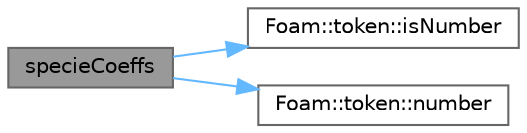 digraph "specieCoeffs"
{
 // LATEX_PDF_SIZE
  bgcolor="transparent";
  edge [fontname=Helvetica,fontsize=10,labelfontname=Helvetica,labelfontsize=10];
  node [fontname=Helvetica,fontsize=10,shape=box,height=0.2,width=0.4];
  rankdir="LR";
  Node1 [id="Node000001",label="specieCoeffs",height=0.2,width=0.4,color="gray40", fillcolor="grey60", style="filled", fontcolor="black",tooltip=" "];
  Node1 -> Node2 [id="edge1_Node000001_Node000002",color="steelblue1",style="solid",tooltip=" "];
  Node2 [id="Node000002",label="Foam::token::isNumber",height=0.2,width=0.4,color="grey40", fillcolor="white", style="filled",URL="$classFoam_1_1token.html#a0ee85317d3d6a4953896311def861a3c",tooltip=" "];
  Node1 -> Node3 [id="edge2_Node000001_Node000003",color="steelblue1",style="solid",tooltip=" "];
  Node3 [id="Node000003",label="Foam::token::number",height=0.2,width=0.4,color="grey40", fillcolor="white", style="filled",URL="$classFoam_1_1token.html#af8b3d0358632fb7b7438480d48649fba",tooltip=" "];
}
